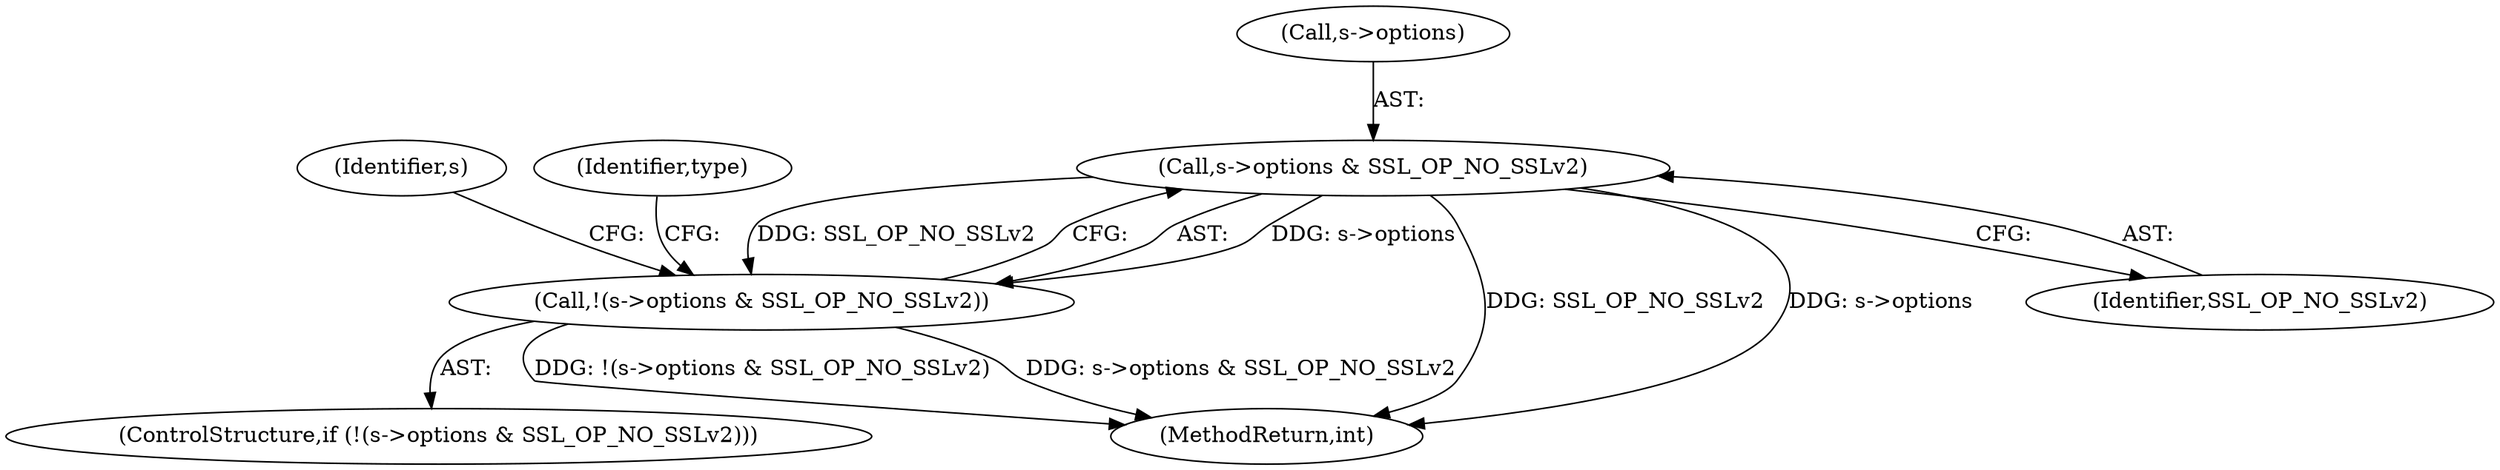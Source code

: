 digraph "0_openssl_392fa7a952e97d82eac6958c81ed1e256e6b8ca5@pointer" {
"1000261" [label="(Call,s->options & SSL_OP_NO_SSLv2)"];
"1000260" [label="(Call,!(s->options & SSL_OP_NO_SSLv2))"];
"1000262" [label="(Call,s->options)"];
"1000260" [label="(Call,!(s->options & SSL_OP_NO_SSLv2))"];
"1000691" [label="(Identifier,s)"];
"1000267" [label="(Identifier,type)"];
"1001273" [label="(MethodReturn,int)"];
"1000259" [label="(ControlStructure,if (!(s->options & SSL_OP_NO_SSLv2)))"];
"1000261" [label="(Call,s->options & SSL_OP_NO_SSLv2)"];
"1000265" [label="(Identifier,SSL_OP_NO_SSLv2)"];
"1000261" -> "1000260"  [label="AST: "];
"1000261" -> "1000265"  [label="CFG: "];
"1000262" -> "1000261"  [label="AST: "];
"1000265" -> "1000261"  [label="AST: "];
"1000260" -> "1000261"  [label="CFG: "];
"1000261" -> "1001273"  [label="DDG: SSL_OP_NO_SSLv2"];
"1000261" -> "1001273"  [label="DDG: s->options"];
"1000261" -> "1000260"  [label="DDG: s->options"];
"1000261" -> "1000260"  [label="DDG: SSL_OP_NO_SSLv2"];
"1000260" -> "1000259"  [label="AST: "];
"1000267" -> "1000260"  [label="CFG: "];
"1000691" -> "1000260"  [label="CFG: "];
"1000260" -> "1001273"  [label="DDG: !(s->options & SSL_OP_NO_SSLv2)"];
"1000260" -> "1001273"  [label="DDG: s->options & SSL_OP_NO_SSLv2"];
}
